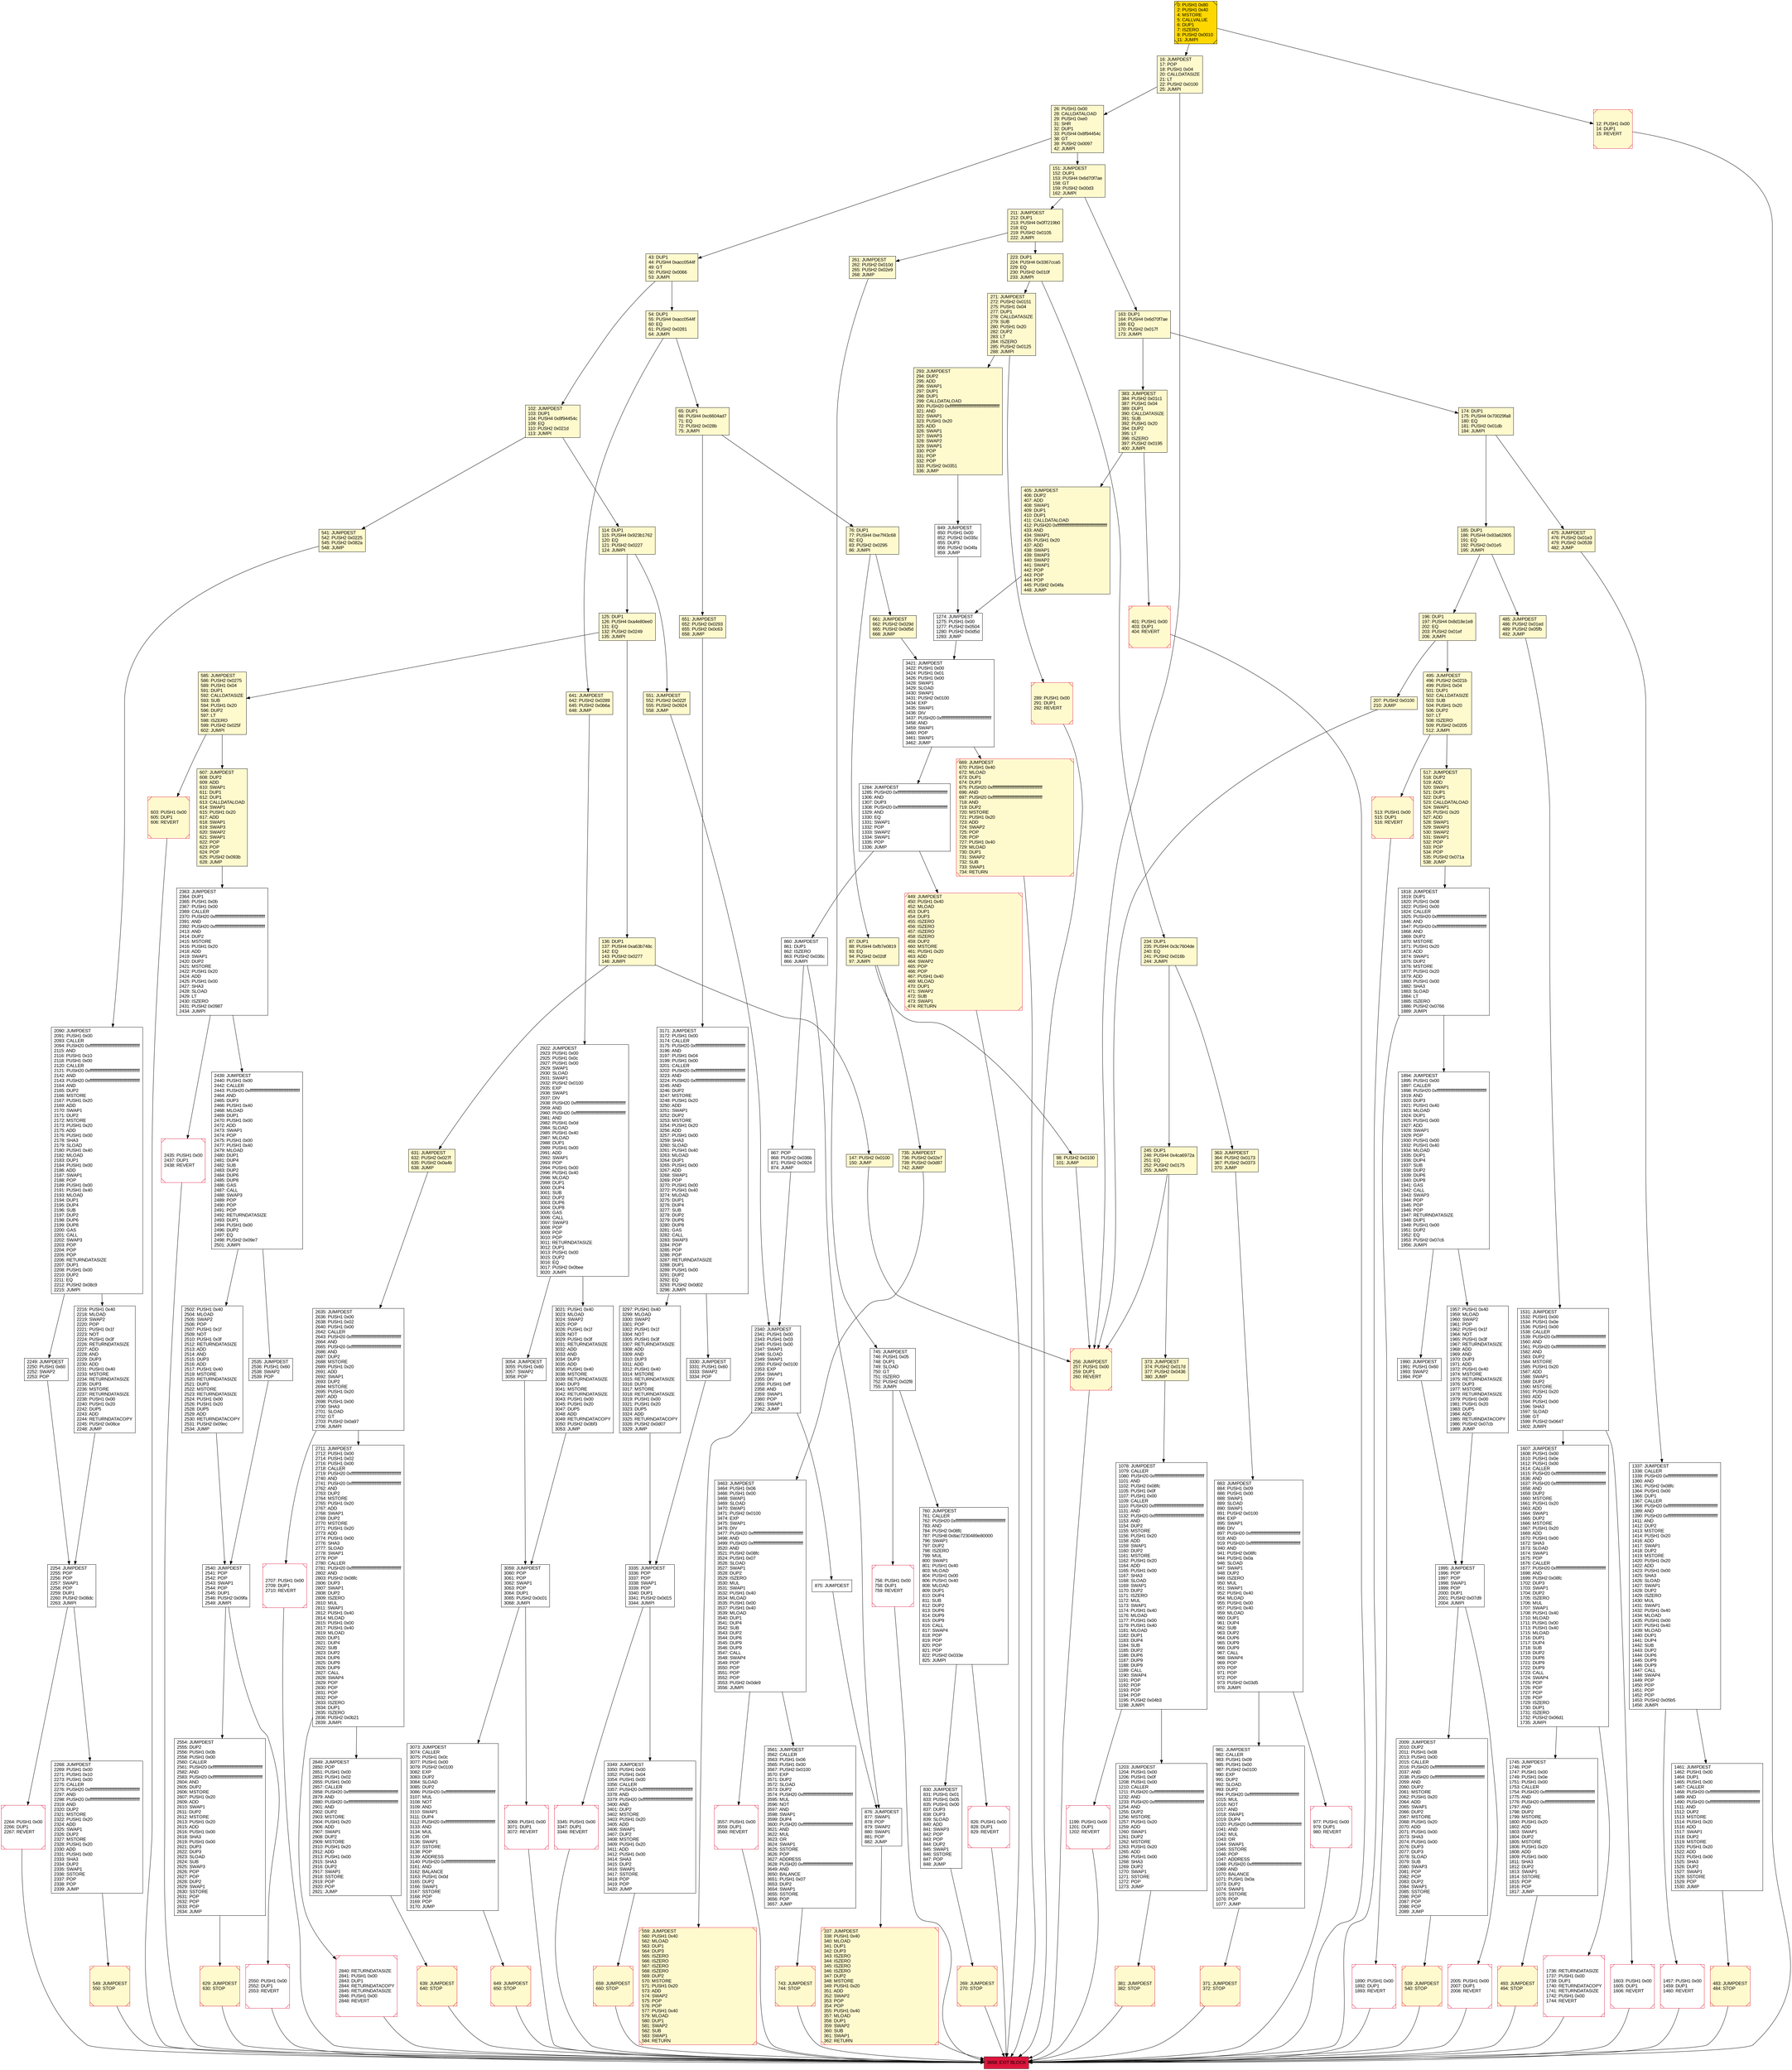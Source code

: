 digraph G {
bgcolor=transparent rankdir=UD;
node [shape=box style=filled color=black fillcolor=white fontname=arial fontcolor=black];
2840 [label="2840: RETURNDATASIZE\l2841: PUSH1 0x00\l2843: DUP1\l2844: RETURNDATACOPY\l2845: RETURNDATASIZE\l2846: PUSH1 0x00\l2848: REVERT\l" shape=Msquare color=crimson ];
256 [label="256: JUMPDEST\l257: PUSH1 0x00\l259: DUP1\l260: REVERT\l" fillcolor=lemonchiffon shape=Msquare color=crimson ];
1745 [label="1745: JUMPDEST\l1746: POP\l1747: PUSH1 0x00\l1749: PUSH1 0x0e\l1751: PUSH1 0x00\l1753: CALLER\l1754: PUSH20 0xffffffffffffffffffffffffffffffffffffffff\l1775: AND\l1776: PUSH20 0xffffffffffffffffffffffffffffffffffffffff\l1797: AND\l1798: DUP2\l1799: MSTORE\l1800: PUSH1 0x20\l1802: ADD\l1803: SWAP1\l1804: DUP2\l1805: MSTORE\l1806: PUSH1 0x20\l1808: ADD\l1809: PUSH1 0x00\l1811: SHA3\l1812: DUP2\l1813: SWAP1\l1814: SSTORE\l1815: POP\l1816: POP\l1817: JUMP\l" ];
659 [label="659: JUMPDEST\l660: STOP\l" fillcolor=lemonchiffon shape=Msquare color=crimson ];
76 [label="76: DUP1\l77: PUSH4 0xe7f43c68\l82: EQ\l83: PUSH2 0x0295\l86: JUMPI\l" fillcolor=lemonchiffon ];
234 [label="234: DUP1\l235: PUSH4 0x3c7604de\l240: EQ\l241: PUSH2 0x016b\l244: JUMPI\l" fillcolor=lemonchiffon ];
1199 [label="1199: PUSH1 0x00\l1201: DUP1\l1202: REVERT\l" shape=Msquare color=crimson ];
2540 [label="2540: JUMPDEST\l2541: POP\l2542: POP\l2543: SWAP1\l2544: POP\l2545: DUP1\l2546: PUSH2 0x09fa\l2549: JUMPI\l" ];
207 [label="207: PUSH2 0x0100\l210: JUMP\l" fillcolor=lemonchiffon ];
405 [label="405: JUMPDEST\l406: DUP2\l407: ADD\l408: SWAP1\l409: DUP1\l410: DUP1\l411: CALLDATALOAD\l412: PUSH20 0xffffffffffffffffffffffffffffffffffffffff\l433: AND\l434: SWAP1\l435: PUSH1 0x20\l437: ADD\l438: SWAP1\l439: SWAP3\l440: SWAP2\l441: SWAP1\l442: POP\l443: POP\l444: POP\l445: PUSH2 0x04fa\l448: JUMP\l" fillcolor=lemonchiffon ];
1457 [label="1457: PUSH1 0x00\l1459: DUP1\l1460: REVERT\l" shape=Msquare color=crimson ];
2090 [label="2090: JUMPDEST\l2091: PUSH1 0x00\l2093: CALLER\l2094: PUSH20 0xffffffffffffffffffffffffffffffffffffffff\l2115: AND\l2116: PUSH1 0x10\l2118: PUSH1 0x00\l2120: CALLER\l2121: PUSH20 0xffffffffffffffffffffffffffffffffffffffff\l2142: AND\l2143: PUSH20 0xffffffffffffffffffffffffffffffffffffffff\l2164: AND\l2165: DUP2\l2166: MSTORE\l2167: PUSH1 0x20\l2169: ADD\l2170: SWAP1\l2171: DUP2\l2172: MSTORE\l2173: PUSH1 0x20\l2175: ADD\l2176: PUSH1 0x00\l2178: SHA3\l2179: SLOAD\l2180: PUSH1 0x40\l2182: MLOAD\l2183: DUP1\l2184: PUSH1 0x00\l2186: ADD\l2187: SWAP1\l2188: POP\l2189: PUSH1 0x00\l2191: PUSH1 0x40\l2193: MLOAD\l2194: DUP1\l2195: DUP4\l2196: SUB\l2197: DUP2\l2198: DUP6\l2199: DUP8\l2200: GAS\l2201: CALL\l2202: SWAP3\l2203: POP\l2204: POP\l2205: POP\l2206: RETURNDATASIZE\l2207: DUP1\l2208: PUSH1 0x00\l2210: DUP2\l2211: EQ\l2212: PUSH2 0x08c9\l2215: JUMPI\l" ];
559 [label="559: JUMPDEST\l560: PUSH1 0x40\l562: MLOAD\l563: DUP1\l564: DUP3\l565: ISZERO\l566: ISZERO\l567: ISZERO\l568: ISZERO\l569: DUP2\l570: MSTORE\l571: PUSH1 0x20\l573: ADD\l574: SWAP2\l575: POP\l576: POP\l577: PUSH1 0x40\l579: MLOAD\l580: DUP1\l581: SWAP2\l582: SUB\l583: SWAP1\l584: RETURN\l" fillcolor=lemonchiffon shape=Msquare color=crimson ];
0 [label="0: PUSH1 0x80\l2: PUSH1 0x40\l4: MSTORE\l5: CALLVALUE\l6: DUP1\l7: ISZERO\l8: PUSH2 0x0010\l11: JUMPI\l" fillcolor=lemonchiffon shape=Msquare fillcolor=gold ];
1818 [label="1818: JUMPDEST\l1819: DUP1\l1820: PUSH1 0x08\l1822: PUSH1 0x00\l1824: CALLER\l1825: PUSH20 0xffffffffffffffffffffffffffffffffffffffff\l1846: AND\l1847: PUSH20 0xffffffffffffffffffffffffffffffffffffffff\l1868: AND\l1869: DUP2\l1870: MSTORE\l1871: PUSH1 0x20\l1873: ADD\l1874: SWAP1\l1875: DUP2\l1876: MSTORE\l1877: PUSH1 0x20\l1879: ADD\l1880: PUSH1 0x00\l1882: SHA3\l1883: SLOAD\l1884: LT\l1885: ISZERO\l1886: PUSH2 0x0766\l1889: JUMPI\l" ];
211 [label="211: JUMPDEST\l212: DUP1\l213: PUSH4 0x0f7219b0\l218: EQ\l219: PUSH2 0x0105\l222: JUMPI\l" fillcolor=lemonchiffon ];
185 [label="185: DUP1\l186: PUSH4 0x83a62805\l191: EQ\l192: PUSH2 0x01e5\l195: JUMPI\l" fillcolor=lemonchiffon ];
649 [label="649: JUMPDEST\l650: STOP\l" fillcolor=lemonchiffon shape=Msquare color=crimson ];
2711 [label="2711: JUMPDEST\l2712: PUSH1 0x00\l2714: PUSH1 0x02\l2716: PUSH1 0x00\l2718: CALLER\l2719: PUSH20 0xffffffffffffffffffffffffffffffffffffffff\l2740: AND\l2741: PUSH20 0xffffffffffffffffffffffffffffffffffffffff\l2762: AND\l2763: DUP2\l2764: MSTORE\l2765: PUSH1 0x20\l2767: ADD\l2768: SWAP1\l2769: DUP2\l2770: MSTORE\l2771: PUSH1 0x20\l2773: ADD\l2774: PUSH1 0x00\l2776: SHA3\l2777: SLOAD\l2778: SWAP1\l2779: POP\l2780: CALLER\l2781: PUSH20 0xffffffffffffffffffffffffffffffffffffffff\l2802: AND\l2803: PUSH2 0x08fc\l2806: DUP3\l2807: SWAP1\l2808: DUP2\l2809: ISZERO\l2810: MUL\l2811: SWAP1\l2812: PUSH1 0x40\l2814: MLOAD\l2815: PUSH1 0x00\l2817: PUSH1 0x40\l2819: MLOAD\l2820: DUP1\l2821: DUP4\l2822: SUB\l2823: DUP2\l2824: DUP6\l2825: DUP9\l2826: DUP9\l2827: CALL\l2828: SWAP4\l2829: POP\l2830: POP\l2831: POP\l2832: POP\l2833: ISZERO\l2834: DUP1\l2835: ISZERO\l2836: PUSH2 0x0b21\l2839: JUMPI\l" ];
475 [label="475: JUMPDEST\l476: PUSH2 0x01e3\l479: PUSH2 0x0539\l482: JUMP\l" fillcolor=lemonchiffon ];
125 [label="125: DUP1\l126: PUSH4 0xa4e80ee0\l131: EQ\l132: PUSH2 0x0249\l135: JUMPI\l" fillcolor=lemonchiffon ];
1995 [label="1995: JUMPDEST\l1996: POP\l1997: POP\l1998: SWAP1\l1999: POP\l2000: DUP1\l2001: PUSH2 0x07d9\l2004: JUMPI\l" ];
2435 [label="2435: PUSH1 0x00\l2437: DUP1\l2438: REVERT\l" shape=Msquare color=crimson ];
2340 [label="2340: JUMPDEST\l2341: PUSH1 0x00\l2343: PUSH1 0x03\l2345: PUSH1 0x00\l2347: SWAP1\l2348: SLOAD\l2349: SWAP1\l2350: PUSH2 0x0100\l2353: EXP\l2354: SWAP1\l2355: DIV\l2356: PUSH1 0xff\l2358: AND\l2359: SWAP1\l2360: POP\l2361: SWAP1\l2362: JUMP\l" ];
2849 [label="2849: JUMPDEST\l2850: POP\l2851: PUSH1 0x00\l2853: PUSH1 0x02\l2855: PUSH1 0x00\l2857: CALLER\l2858: PUSH20 0xffffffffffffffffffffffffffffffffffffffff\l2879: AND\l2880: PUSH20 0xffffffffffffffffffffffffffffffffffffffff\l2901: AND\l2902: DUP2\l2903: MSTORE\l2904: PUSH1 0x20\l2906: ADD\l2907: SWAP1\l2908: DUP2\l2909: MSTORE\l2910: PUSH1 0x20\l2912: ADD\l2913: PUSH1 0x00\l2915: SHA3\l2916: DUP2\l2917: SWAP1\l2918: SSTORE\l2919: POP\l2920: POP\l2921: JUMP\l" ];
745 [label="745: JUMPDEST\l746: PUSH1 0x05\l748: DUP1\l749: SLOAD\l750: GT\l751: ISZERO\l752: PUSH2 0x02f8\l755: JUMPI\l" ];
3073 [label="3073: JUMPDEST\l3074: CALLER\l3075: PUSH1 0x0c\l3077: PUSH1 0x00\l3079: PUSH2 0x0100\l3082: EXP\l3083: DUP2\l3084: SLOAD\l3085: DUP2\l3086: PUSH20 0xffffffffffffffffffffffffffffffffffffffff\l3107: MUL\l3108: NOT\l3109: AND\l3110: SWAP1\l3111: DUP4\l3112: PUSH20 0xffffffffffffffffffffffffffffffffffffffff\l3133: AND\l3134: MUL\l3135: OR\l3136: SWAP1\l3137: SSTORE\l3138: POP\l3139: ADDRESS\l3140: PUSH20 0xffffffffffffffffffffffffffffffffffffffff\l3161: AND\l3162: BALANCE\l3163: PUSH1 0x0d\l3165: DUP2\l3166: SWAP1\l3167: SSTORE\l3168: POP\l3169: POP\l3170: JUMP\l" ];
136 [label="136: DUP1\l137: PUSH4 0xa63b748c\l142: EQ\l143: PUSH2 0x0277\l146: JUMPI\l" fillcolor=lemonchiffon ];
517 [label="517: JUMPDEST\l518: DUP2\l519: ADD\l520: SWAP1\l521: DUP1\l522: DUP1\l523: CALLDATALOAD\l524: SWAP1\l525: PUSH1 0x20\l527: ADD\l528: SWAP1\l529: SWAP3\l530: SWAP2\l531: SWAP1\l532: POP\l533: POP\l534: POP\l535: PUSH2 0x071a\l538: JUMP\l" fillcolor=lemonchiffon ];
3059 [label="3059: JUMPDEST\l3060: POP\l3061: POP\l3062: SWAP1\l3063: POP\l3064: DUP1\l3065: PUSH2 0x0c01\l3068: JUMPI\l" ];
401 [label="401: PUSH1 0x00\l403: DUP1\l404: REVERT\l" fillcolor=lemonchiffon shape=Msquare color=crimson ];
2707 [label="2707: PUSH1 0x00\l2709: DUP1\l2710: REVERT\l" shape=Msquare color=crimson ];
196 [label="196: DUP1\l197: PUSH4 0x8d18e1e8\l202: EQ\l203: PUSH2 0x01ef\l206: JUMPI\l" fillcolor=lemonchiffon ];
867 [label="867: POP\l868: PUSH2 0x036b\l871: PUSH2 0x0924\l874: JUMP\l" ];
2009 [label="2009: JUMPDEST\l2010: DUP2\l2011: PUSH1 0x08\l2013: PUSH1 0x00\l2015: CALLER\l2016: PUSH20 0xffffffffffffffffffffffffffffffffffffffff\l2037: AND\l2038: PUSH20 0xffffffffffffffffffffffffffffffffffffffff\l2059: AND\l2060: DUP2\l2061: MSTORE\l2062: PUSH1 0x20\l2064: ADD\l2065: SWAP1\l2066: DUP2\l2067: MSTORE\l2068: PUSH1 0x20\l2070: ADD\l2071: PUSH1 0x00\l2073: SHA3\l2074: PUSH1 0x00\l2076: DUP3\l2077: DUP3\l2078: SLOAD\l2079: SUB\l2080: SWAP3\l2081: POP\l2082: POP\l2083: DUP2\l2084: SWAP1\l2085: SSTORE\l2086: POP\l2087: POP\l2088: POP\l2089: JUMP\l" ];
2254 [label="2254: JUMPDEST\l2255: POP\l2256: POP\l2257: SWAP1\l2258: POP\l2259: DUP1\l2260: PUSH2 0x08dc\l2263: JUMPI\l" ];
1990 [label="1990: JUMPDEST\l1991: PUSH1 0x60\l1993: SWAP2\l1994: POP\l" ];
3557 [label="3557: PUSH1 0x00\l3559: DUP1\l3560: REVERT\l" shape=Msquare color=crimson ];
1531 [label="1531: JUMPDEST\l1532: PUSH1 0x00\l1534: PUSH1 0x0e\l1536: PUSH1 0x00\l1538: CALLER\l1539: PUSH20 0xffffffffffffffffffffffffffffffffffffffff\l1560: AND\l1561: PUSH20 0xffffffffffffffffffffffffffffffffffffffff\l1582: AND\l1583: DUP2\l1584: MSTORE\l1585: PUSH1 0x20\l1587: ADD\l1588: SWAP1\l1589: DUP2\l1590: MSTORE\l1591: PUSH1 0x20\l1593: ADD\l1594: PUSH1 0x00\l1596: SHA3\l1597: SLOAD\l1598: GT\l1599: PUSH2 0x0647\l1602: JUMPI\l" ];
3658 [label="3658: EXIT BLOCK\l" fillcolor=crimson ];
2249 [label="2249: JUMPDEST\l2250: PUSH1 0x60\l2252: SWAP2\l2253: POP\l" ];
147 [label="147: PUSH2 0x0100\l150: JUMP\l" fillcolor=lemonchiffon ];
1274 [label="1274: JUMPDEST\l1275: PUSH1 0x00\l1277: PUSH2 0x0504\l1280: PUSH2 0x0d5d\l1283: JUMP\l" ];
585 [label="585: JUMPDEST\l586: PUSH2 0x0275\l589: PUSH1 0x04\l591: DUP1\l592: CALLDATASIZE\l593: SUB\l594: PUSH1 0x20\l596: DUP2\l597: LT\l598: ISZERO\l599: PUSH2 0x025f\l602: JUMPI\l" fillcolor=lemonchiffon ];
2635 [label="2635: JUMPDEST\l2636: PUSH1 0x00\l2638: PUSH1 0x02\l2640: PUSH1 0x00\l2642: CALLER\l2643: PUSH20 0xffffffffffffffffffffffffffffffffffffffff\l2664: AND\l2665: PUSH20 0xffffffffffffffffffffffffffffffffffffffff\l2686: AND\l2687: DUP2\l2688: MSTORE\l2689: PUSH1 0x20\l2691: ADD\l2692: SWAP1\l2693: DUP2\l2694: MSTORE\l2695: PUSH1 0x20\l2697: ADD\l2698: PUSH1 0x00\l2700: SHA3\l2701: SLOAD\l2702: GT\l2703: PUSH2 0x0a97\l2706: JUMPI\l" ];
1957 [label="1957: PUSH1 0x40\l1959: MLOAD\l1960: SWAP2\l1961: POP\l1962: PUSH1 0x1f\l1964: NOT\l1965: PUSH1 0x3f\l1967: RETURNDATASIZE\l1968: ADD\l1969: AND\l1970: DUP3\l1971: ADD\l1972: PUSH1 0x40\l1974: MSTORE\l1975: RETURNDATASIZE\l1976: DUP3\l1977: MSTORE\l1978: RETURNDATASIZE\l1979: PUSH1 0x00\l1981: PUSH1 0x20\l1983: DUP5\l1984: ADD\l1985: RETURNDATACOPY\l1986: PUSH2 0x07cb\l1989: JUMP\l" ];
2502 [label="2502: PUSH1 0x40\l2504: MLOAD\l2505: SWAP2\l2506: POP\l2507: PUSH1 0x1f\l2509: NOT\l2510: PUSH1 0x3f\l2512: RETURNDATASIZE\l2513: ADD\l2514: AND\l2515: DUP3\l2516: ADD\l2517: PUSH1 0x40\l2519: MSTORE\l2520: RETURNDATASIZE\l2521: DUP3\l2522: MSTORE\l2523: RETURNDATASIZE\l2524: PUSH1 0x00\l2526: PUSH1 0x20\l2528: DUP5\l2529: ADD\l2530: RETURNDATACOPY\l2531: PUSH2 0x09ec\l2534: JUMP\l" ];
756 [label="756: PUSH1 0x00\l758: DUP1\l759: REVERT\l" shape=Msquare color=crimson ];
2550 [label="2550: PUSH1 0x00\l2552: DUP1\l2553: REVERT\l" shape=Msquare color=crimson ];
223 [label="223: DUP1\l224: PUSH4 0x3367cca5\l229: EQ\l230: PUSH2 0x010f\l233: JUMPI\l" fillcolor=lemonchiffon ];
3069 [label="3069: PUSH1 0x00\l3071: DUP1\l3072: REVERT\l" shape=Msquare color=crimson ];
631 [label="631: JUMPDEST\l632: PUSH2 0x027f\l635: PUSH2 0x0a4b\l638: JUMP\l" fillcolor=lemonchiffon ];
65 [label="65: DUP1\l66: PUSH4 0xc6604ad7\l71: EQ\l72: PUSH2 0x028b\l75: JUMPI\l" fillcolor=lemonchiffon ];
3171 [label="3171: JUMPDEST\l3172: PUSH1 0x00\l3174: CALLER\l3175: PUSH20 0xffffffffffffffffffffffffffffffffffffffff\l3196: AND\l3197: PUSH1 0x04\l3199: PUSH1 0x00\l3201: CALLER\l3202: PUSH20 0xffffffffffffffffffffffffffffffffffffffff\l3223: AND\l3224: PUSH20 0xffffffffffffffffffffffffffffffffffffffff\l3245: AND\l3246: DUP2\l3247: MSTORE\l3248: PUSH1 0x20\l3250: ADD\l3251: SWAP1\l3252: DUP2\l3253: MSTORE\l3254: PUSH1 0x20\l3256: ADD\l3257: PUSH1 0x00\l3259: SHA3\l3260: SLOAD\l3261: PUSH1 0x40\l3263: MLOAD\l3264: DUP1\l3265: PUSH1 0x00\l3267: ADD\l3268: SWAP1\l3269: POP\l3270: PUSH1 0x00\l3272: PUSH1 0x40\l3274: MLOAD\l3275: DUP1\l3276: DUP4\l3277: SUB\l3278: DUP2\l3279: DUP6\l3280: DUP8\l3281: GAS\l3282: CALL\l3283: SWAP3\l3284: POP\l3285: POP\l3286: POP\l3287: RETURNDATASIZE\l3288: DUP1\l3289: PUSH1 0x00\l3291: DUP2\l3292: EQ\l3293: PUSH2 0x0d02\l3296: JUMPI\l" ];
2535 [label="2535: JUMPDEST\l2536: PUSH1 0x60\l2538: SWAP2\l2539: POP\l" ];
2216 [label="2216: PUSH1 0x40\l2218: MLOAD\l2219: SWAP2\l2220: POP\l2221: PUSH1 0x1f\l2223: NOT\l2224: PUSH1 0x3f\l2226: RETURNDATASIZE\l2227: ADD\l2228: AND\l2229: DUP3\l2230: ADD\l2231: PUSH1 0x40\l2233: MSTORE\l2234: RETURNDATASIZE\l2235: DUP3\l2236: MSTORE\l2237: RETURNDATASIZE\l2238: PUSH1 0x00\l2240: PUSH1 0x20\l2242: DUP5\l2243: ADD\l2244: RETURNDATACOPY\l2245: PUSH2 0x08ce\l2248: JUMP\l" ];
3054 [label="3054: JUMPDEST\l3055: PUSH1 0x60\l3057: SWAP2\l3058: POP\l" ];
151 [label="151: JUMPDEST\l152: DUP1\l153: PUSH4 0x6d70f7ae\l158: GT\l159: PUSH2 0x00d3\l162: JUMPI\l" fillcolor=lemonchiffon ];
337 [label="337: JUMPDEST\l338: PUSH1 0x40\l340: MLOAD\l341: DUP1\l342: DUP3\l343: ISZERO\l344: ISZERO\l345: ISZERO\l346: ISZERO\l347: DUP2\l348: MSTORE\l349: PUSH1 0x20\l351: ADD\l352: SWAP2\l353: POP\l354: POP\l355: PUSH1 0x40\l357: MLOAD\l358: DUP1\l359: SWAP2\l360: SUB\l361: SWAP1\l362: RETURN\l" fillcolor=lemonchiffon shape=Msquare color=crimson ];
977 [label="977: PUSH1 0x00\l979: DUP1\l980: REVERT\l" shape=Msquare color=crimson ];
1607 [label="1607: JUMPDEST\l1608: PUSH1 0x00\l1610: PUSH1 0x0e\l1612: PUSH1 0x00\l1614: CALLER\l1615: PUSH20 0xffffffffffffffffffffffffffffffffffffffff\l1636: AND\l1637: PUSH20 0xffffffffffffffffffffffffffffffffffffffff\l1658: AND\l1659: DUP2\l1660: MSTORE\l1661: PUSH1 0x20\l1663: ADD\l1664: SWAP1\l1665: DUP2\l1666: MSTORE\l1667: PUSH1 0x20\l1669: ADD\l1670: PUSH1 0x00\l1672: SHA3\l1673: SLOAD\l1674: SWAP1\l1675: POP\l1676: CALLER\l1677: PUSH20 0xffffffffffffffffffffffffffffffffffffffff\l1698: AND\l1699: PUSH2 0x08fc\l1702: DUP3\l1703: SWAP1\l1704: DUP2\l1705: ISZERO\l1706: MUL\l1707: SWAP1\l1708: PUSH1 0x40\l1710: MLOAD\l1711: PUSH1 0x00\l1713: PUSH1 0x40\l1715: MLOAD\l1716: DUP1\l1717: DUP4\l1718: SUB\l1719: DUP2\l1720: DUP6\l1721: DUP9\l1722: DUP9\l1723: CALL\l1724: SWAP4\l1725: POP\l1726: POP\l1727: POP\l1728: POP\l1729: ISZERO\l1730: DUP1\l1731: ISZERO\l1732: PUSH2 0x06d1\l1735: JUMPI\l" ];
743 [label="743: JUMPDEST\l744: STOP\l" fillcolor=lemonchiffon shape=Msquare color=crimson ];
2005 [label="2005: PUSH1 0x00\l2007: DUP1\l2008: REVERT\l" shape=Msquare color=crimson ];
483 [label="483: JUMPDEST\l484: STOP\l" fillcolor=lemonchiffon shape=Msquare color=crimson ];
493 [label="493: JUMPDEST\l494: STOP\l" fillcolor=lemonchiffon shape=Msquare color=crimson ];
2264 [label="2264: PUSH1 0x00\l2266: DUP1\l2267: REVERT\l" shape=Msquare color=crimson ];
16 [label="16: JUMPDEST\l17: POP\l18: PUSH1 0x04\l20: CALLDATASIZE\l21: LT\l22: PUSH2 0x0100\l25: JUMPI\l" fillcolor=lemonchiffon ];
1337 [label="1337: JUMPDEST\l1338: CALLER\l1339: PUSH20 0xffffffffffffffffffffffffffffffffffffffff\l1360: AND\l1361: PUSH2 0x08fc\l1364: PUSH1 0x00\l1366: DUP1\l1367: CALLER\l1368: PUSH20 0xffffffffffffffffffffffffffffffffffffffff\l1389: AND\l1390: PUSH20 0xffffffffffffffffffffffffffffffffffffffff\l1411: AND\l1412: DUP2\l1413: MSTORE\l1414: PUSH1 0x20\l1416: ADD\l1417: SWAP1\l1418: DUP2\l1419: MSTORE\l1420: PUSH1 0x20\l1422: ADD\l1423: PUSH1 0x00\l1425: SHA3\l1426: SLOAD\l1427: SWAP1\l1428: DUP2\l1429: ISZERO\l1430: MUL\l1431: SWAP1\l1432: PUSH1 0x40\l1434: MLOAD\l1435: PUSH1 0x00\l1437: PUSH1 0x40\l1439: MLOAD\l1440: DUP1\l1441: DUP4\l1442: SUB\l1443: DUP2\l1444: DUP6\l1445: DUP9\l1446: DUP9\l1447: CALL\l1448: SWAP4\l1449: POP\l1450: POP\l1451: POP\l1452: POP\l1453: PUSH2 0x05b5\l1456: JUMPI\l" ];
289 [label="289: PUSH1 0x00\l291: DUP1\l292: REVERT\l" fillcolor=lemonchiffon shape=Msquare color=crimson ];
3330 [label="3330: JUMPDEST\l3331: PUSH1 0x60\l3333: SWAP2\l3334: POP\l" ];
271 [label="271: JUMPDEST\l272: PUSH2 0x0151\l275: PUSH1 0x04\l277: DUP1\l278: CALLDATASIZE\l279: SUB\l280: PUSH1 0x20\l282: DUP2\l283: LT\l284: ISZERO\l285: PUSH2 0x0125\l288: JUMPI\l" fillcolor=lemonchiffon ];
860 [label="860: JUMPDEST\l861: DUP1\l862: ISZERO\l863: PUSH2 0x036c\l866: JUMPI\l" ];
495 [label="495: JUMPDEST\l496: PUSH2 0x021b\l499: PUSH1 0x04\l501: DUP1\l502: CALLDATASIZE\l503: SUB\l504: PUSH1 0x20\l506: DUP2\l507: LT\l508: ISZERO\l509: PUSH2 0x0205\l512: JUMPI\l" fillcolor=lemonchiffon ];
641 [label="641: JUMPDEST\l642: PUSH2 0x0289\l645: PUSH2 0x0b6a\l648: JUMP\l" fillcolor=lemonchiffon ];
163 [label="163: DUP1\l164: PUSH4 0x6d70f7ae\l169: EQ\l170: PUSH2 0x017f\l173: JUMPI\l" fillcolor=lemonchiffon ];
485 [label="485: JUMPDEST\l486: PUSH2 0x01ed\l489: PUSH2 0x05fb\l492: JUMP\l" fillcolor=lemonchiffon ];
539 [label="539: JUMPDEST\l540: STOP\l" fillcolor=lemonchiffon shape=Msquare color=crimson ];
849 [label="849: JUMPDEST\l850: PUSH1 0x00\l852: PUSH2 0x035c\l855: DUP3\l856: PUSH2 0x04fa\l859: JUMP\l" ];
981 [label="981: JUMPDEST\l982: CALLER\l983: PUSH1 0x09\l985: PUSH1 0x00\l987: PUSH2 0x0100\l990: EXP\l991: DUP2\l992: SLOAD\l993: DUP2\l994: PUSH20 0xffffffffffffffffffffffffffffffffffffffff\l1015: MUL\l1016: NOT\l1017: AND\l1018: SWAP1\l1019: DUP4\l1020: PUSH20 0xffffffffffffffffffffffffffffffffffffffff\l1041: AND\l1042: MUL\l1043: OR\l1044: SWAP1\l1045: SSTORE\l1046: POP\l1047: ADDRESS\l1048: PUSH20 0xffffffffffffffffffffffffffffffffffffffff\l1069: AND\l1070: BALANCE\l1071: PUSH1 0x0a\l1073: DUP2\l1074: SWAP1\l1075: SSTORE\l1076: POP\l1077: JUMP\l" ];
269 [label="269: JUMPDEST\l270: STOP\l" fillcolor=lemonchiffon shape=Msquare color=crimson ];
3561 [label="3561: JUMPDEST\l3562: CALLER\l3563: PUSH1 0x06\l3565: PUSH1 0x00\l3567: PUSH2 0x0100\l3570: EXP\l3571: DUP2\l3572: SLOAD\l3573: DUP2\l3574: PUSH20 0xffffffffffffffffffffffffffffffffffffffff\l3595: MUL\l3596: NOT\l3597: AND\l3598: SWAP1\l3599: DUP4\l3600: PUSH20 0xffffffffffffffffffffffffffffffffffffffff\l3621: AND\l3622: MUL\l3623: OR\l3624: SWAP1\l3625: SSTORE\l3626: POP\l3627: ADDRESS\l3628: PUSH20 0xffffffffffffffffffffffffffffffffffffffff\l3649: AND\l3650: BALANCE\l3651: PUSH1 0x07\l3653: DUP2\l3654: SWAP1\l3655: SSTORE\l3656: POP\l3657: JUMP\l" ];
383 [label="383: JUMPDEST\l384: PUSH2 0x01c1\l387: PUSH1 0x04\l389: DUP1\l390: CALLDATASIZE\l391: SUB\l392: PUSH1 0x20\l394: DUP2\l395: LT\l396: ISZERO\l397: PUSH2 0x0195\l400: JUMPI\l" fillcolor=lemonchiffon ];
2363 [label="2363: JUMPDEST\l2364: DUP1\l2365: PUSH1 0x0b\l2367: PUSH1 0x00\l2369: CALLER\l2370: PUSH20 0xffffffffffffffffffffffffffffffffffffffff\l2391: AND\l2392: PUSH20 0xffffffffffffffffffffffffffffffffffffffff\l2413: AND\l2414: DUP2\l2415: MSTORE\l2416: PUSH1 0x20\l2418: ADD\l2419: SWAP1\l2420: DUP2\l2421: MSTORE\l2422: PUSH1 0x20\l2424: ADD\l2425: PUSH1 0x00\l2427: SHA3\l2428: SLOAD\l2429: LT\l2430: ISZERO\l2431: PUSH2 0x0987\l2434: JUMPI\l" ];
174 [label="174: DUP1\l175: PUSH4 0x70029fa8\l180: EQ\l181: PUSH2 0x01db\l184: JUMPI\l" fillcolor=lemonchiffon ];
826 [label="826: PUSH1 0x00\l828: DUP1\l829: REVERT\l" shape=Msquare color=crimson ];
3421 [label="3421: JUMPDEST\l3422: PUSH1 0x00\l3424: PUSH1 0x01\l3426: PUSH1 0x00\l3428: SWAP1\l3429: SLOAD\l3430: SWAP1\l3431: PUSH2 0x0100\l3434: EXP\l3435: SWAP1\l3436: DIV\l3437: PUSH20 0xffffffffffffffffffffffffffffffffffffffff\l3458: AND\l3459: SWAP1\l3460: POP\l3461: SWAP1\l3462: JUMP\l" ];
1203 [label="1203: JUMPDEST\l1204: PUSH1 0x00\l1206: PUSH1 0x0f\l1208: PUSH1 0x00\l1210: CALLER\l1211: PUSH20 0xffffffffffffffffffffffffffffffffffffffff\l1232: AND\l1233: PUSH20 0xffffffffffffffffffffffffffffffffffffffff\l1254: AND\l1255: DUP2\l1256: MSTORE\l1257: PUSH1 0x20\l1259: ADD\l1260: SWAP1\l1261: DUP2\l1262: MSTORE\l1263: PUSH1 0x20\l1265: ADD\l1266: PUSH1 0x00\l1268: SHA3\l1269: DUP2\l1270: SWAP1\l1271: SSTORE\l1272: POP\l1273: JUMP\l" ];
513 [label="513: PUSH1 0x00\l515: DUP1\l516: REVERT\l" fillcolor=lemonchiffon shape=Msquare color=crimson ];
875 [label="875: JUMPDEST\l" ];
760 [label="760: JUMPDEST\l761: CALLER\l762: PUSH20 0xffffffffffffffffffffffffffffffffffffffff\l783: AND\l784: PUSH2 0x08fc\l787: PUSH8 0x8ac7230489e80000\l796: SWAP1\l797: DUP2\l798: ISZERO\l799: MUL\l800: SWAP1\l801: PUSH1 0x40\l803: MLOAD\l804: PUSH1 0x00\l806: PUSH1 0x40\l808: MLOAD\l809: DUP1\l810: DUP4\l811: SUB\l812: DUP2\l813: DUP6\l814: DUP9\l815: DUP9\l816: CALL\l817: SWAP4\l818: POP\l819: POP\l820: POP\l821: POP\l822: PUSH2 0x033e\l825: JUMPI\l" ];
1894 [label="1894: JUMPDEST\l1895: PUSH1 0x00\l1897: CALLER\l1898: PUSH20 0xffffffffffffffffffffffffffffffffffffffff\l1919: AND\l1920: DUP3\l1921: PUSH1 0x40\l1923: MLOAD\l1924: DUP1\l1925: PUSH1 0x00\l1927: ADD\l1928: SWAP1\l1929: POP\l1930: PUSH1 0x00\l1932: PUSH1 0x40\l1934: MLOAD\l1935: DUP1\l1936: DUP4\l1937: SUB\l1938: DUP2\l1939: DUP6\l1940: DUP8\l1941: GAS\l1942: CALL\l1943: SWAP3\l1944: POP\l1945: POP\l1946: POP\l1947: RETURNDATASIZE\l1948: DUP1\l1949: PUSH1 0x00\l1951: DUP2\l1952: EQ\l1953: PUSH2 0x07c6\l1956: JUMPI\l" ];
12 [label="12: PUSH1 0x00\l14: DUP1\l15: REVERT\l" fillcolor=lemonchiffon shape=Msquare color=crimson ];
3345 [label="3345: PUSH1 0x00\l3347: DUP1\l3348: REVERT\l" shape=Msquare color=crimson ];
651 [label="651: JUMPDEST\l652: PUSH2 0x0293\l655: PUSH2 0x0c63\l658: JUMP\l" fillcolor=lemonchiffon ];
245 [label="245: DUP1\l246: PUSH4 0x4ca6972a\l251: EQ\l252: PUSH2 0x0175\l255: JUMPI\l" fillcolor=lemonchiffon ];
549 [label="549: JUMPDEST\l550: STOP\l" fillcolor=lemonchiffon shape=Msquare color=crimson ];
373 [label="373: JUMPDEST\l374: PUSH2 0x017d\l377: PUSH2 0x0436\l380: JUMP\l" fillcolor=lemonchiffon ];
98 [label="98: PUSH2 0x0100\l101: JUMP\l" fillcolor=lemonchiffon ];
1890 [label="1890: PUSH1 0x00\l1892: DUP1\l1893: REVERT\l" shape=Msquare color=crimson ];
261 [label="261: JUMPDEST\l262: PUSH2 0x010d\l265: PUSH2 0x02e9\l268: JUMP\l" fillcolor=lemonchiffon ];
102 [label="102: JUMPDEST\l103: DUP1\l104: PUSH4 0x8f94454c\l109: EQ\l110: PUSH2 0x021d\l113: JUMPI\l" fillcolor=lemonchiffon ];
876 [label="876: JUMPDEST\l877: SWAP1\l878: POP\l879: SWAP2\l880: SWAP1\l881: POP\l882: JUMP\l" ];
3349 [label="3349: JUMPDEST\l3350: PUSH1 0x00\l3352: PUSH1 0x04\l3354: PUSH1 0x00\l3356: CALLER\l3357: PUSH20 0xffffffffffffffffffffffffffffffffffffffff\l3378: AND\l3379: PUSH20 0xffffffffffffffffffffffffffffffffffffffff\l3400: AND\l3401: DUP2\l3402: MSTORE\l3403: PUSH1 0x20\l3405: ADD\l3406: SWAP1\l3407: DUP2\l3408: MSTORE\l3409: PUSH1 0x20\l3411: ADD\l3412: PUSH1 0x00\l3414: SHA3\l3415: DUP2\l3416: SWAP1\l3417: SSTORE\l3418: POP\l3419: POP\l3420: JUMP\l" ];
114 [label="114: DUP1\l115: PUSH4 0x923b1762\l120: EQ\l121: PUSH2 0x0227\l124: JUMPI\l" fillcolor=lemonchiffon ];
669 [label="669: JUMPDEST\l670: PUSH1 0x40\l672: MLOAD\l673: DUP1\l674: DUP3\l675: PUSH20 0xffffffffffffffffffffffffffffffffffffffff\l696: AND\l697: PUSH20 0xffffffffffffffffffffffffffffffffffffffff\l718: AND\l719: DUP2\l720: MSTORE\l721: PUSH1 0x20\l723: ADD\l724: SWAP2\l725: POP\l726: POP\l727: PUSH1 0x40\l729: MLOAD\l730: DUP1\l731: SWAP2\l732: SUB\l733: SWAP1\l734: RETURN\l" fillcolor=lemonchiffon shape=Msquare color=crimson ];
541 [label="541: JUMPDEST\l542: PUSH2 0x0225\l545: PUSH2 0x082a\l548: JUMP\l" fillcolor=lemonchiffon ];
26 [label="26: PUSH1 0x00\l28: CALLDATALOAD\l29: PUSH1 0xe0\l31: SHR\l32: DUP1\l33: PUSH4 0x8f94454c\l38: GT\l39: PUSH2 0x0097\l42: JUMPI\l" fillcolor=lemonchiffon ];
1284 [label="1284: JUMPDEST\l1285: PUSH20 0xffffffffffffffffffffffffffffffffffffffff\l1306: AND\l1307: DUP3\l1308: PUSH20 0xffffffffffffffffffffffffffffffffffffffff\l1329: AND\l1330: EQ\l1331: SWAP1\l1332: POP\l1333: SWAP2\l1334: SWAP1\l1335: POP\l1336: JUMP\l" ];
661 [label="661: JUMPDEST\l662: PUSH2 0x029d\l665: PUSH2 0x0d5d\l668: JUMP\l" fillcolor=lemonchiffon ];
1736 [label="1736: RETURNDATASIZE\l1737: PUSH1 0x00\l1739: DUP1\l1740: RETURNDATACOPY\l1741: RETURNDATASIZE\l1742: PUSH1 0x00\l1744: REVERT\l" shape=Msquare color=crimson ];
1078 [label="1078: JUMPDEST\l1079: CALLER\l1080: PUSH20 0xffffffffffffffffffffffffffffffffffffffff\l1101: AND\l1102: PUSH2 0x08fc\l1105: PUSH1 0x0f\l1107: PUSH1 0x00\l1109: CALLER\l1110: PUSH20 0xffffffffffffffffffffffffffffffffffffffff\l1131: AND\l1132: PUSH20 0xffffffffffffffffffffffffffffffffffffffff\l1153: AND\l1154: DUP2\l1155: MSTORE\l1156: PUSH1 0x20\l1158: ADD\l1159: SWAP1\l1160: DUP2\l1161: MSTORE\l1162: PUSH1 0x20\l1164: ADD\l1165: PUSH1 0x00\l1167: SHA3\l1168: SLOAD\l1169: SWAP1\l1170: DUP2\l1171: ISZERO\l1172: MUL\l1173: SWAP1\l1174: PUSH1 0x40\l1176: MLOAD\l1177: PUSH1 0x00\l1179: PUSH1 0x40\l1181: MLOAD\l1182: DUP1\l1183: DUP4\l1184: SUB\l1185: DUP2\l1186: DUP6\l1187: DUP9\l1188: DUP9\l1189: CALL\l1190: SWAP4\l1191: POP\l1192: POP\l1193: POP\l1194: POP\l1195: PUSH2 0x04b3\l1198: JUMPI\l" ];
2268 [label="2268: JUMPDEST\l2269: PUSH1 0x00\l2271: PUSH1 0x10\l2273: PUSH1 0x00\l2275: CALLER\l2276: PUSH20 0xffffffffffffffffffffffffffffffffffffffff\l2297: AND\l2298: PUSH20 0xffffffffffffffffffffffffffffffffffffffff\l2319: AND\l2320: DUP2\l2321: MSTORE\l2322: PUSH1 0x20\l2324: ADD\l2325: SWAP1\l2326: DUP2\l2327: MSTORE\l2328: PUSH1 0x20\l2330: ADD\l2331: PUSH1 0x00\l2333: SHA3\l2334: DUP2\l2335: SWAP1\l2336: SSTORE\l2337: POP\l2338: POP\l2339: JUMP\l" ];
3335 [label="3335: JUMPDEST\l3336: POP\l3337: POP\l3338: SWAP1\l3339: POP\l3340: DUP1\l3341: PUSH2 0x0d15\l3344: JUMPI\l" ];
1461 [label="1461: JUMPDEST\l1462: PUSH1 0x00\l1464: DUP1\l1465: PUSH1 0x00\l1467: CALLER\l1468: PUSH20 0xffffffffffffffffffffffffffffffffffffffff\l1489: AND\l1490: PUSH20 0xffffffffffffffffffffffffffffffffffffffff\l1511: AND\l1512: DUP2\l1513: MSTORE\l1514: PUSH1 0x20\l1516: ADD\l1517: SWAP1\l1518: DUP2\l1519: MSTORE\l1520: PUSH1 0x20\l1522: ADD\l1523: PUSH1 0x00\l1525: SHA3\l1526: DUP2\l1527: SWAP1\l1528: SSTORE\l1529: POP\l1530: JUMP\l" ];
2554 [label="2554: JUMPDEST\l2555: DUP2\l2556: PUSH1 0x0b\l2558: PUSH1 0x00\l2560: CALLER\l2561: PUSH20 0xffffffffffffffffffffffffffffffffffffffff\l2582: AND\l2583: PUSH20 0xffffffffffffffffffffffffffffffffffffffff\l2604: AND\l2605: DUP2\l2606: MSTORE\l2607: PUSH1 0x20\l2609: ADD\l2610: SWAP1\l2611: DUP2\l2612: MSTORE\l2613: PUSH1 0x20\l2615: ADD\l2616: PUSH1 0x00\l2618: SHA3\l2619: PUSH1 0x00\l2621: DUP3\l2622: DUP3\l2623: SLOAD\l2624: SUB\l2625: SWAP3\l2626: POP\l2627: POP\l2628: DUP2\l2629: SWAP1\l2630: SSTORE\l2631: POP\l2632: POP\l2633: POP\l2634: JUMP\l" ];
43 [label="43: DUP1\l44: PUSH4 0xacc0544f\l49: GT\l50: PUSH2 0x0066\l53: JUMPI\l" fillcolor=lemonchiffon ];
551 [label="551: JUMPDEST\l552: PUSH2 0x022f\l555: PUSH2 0x0924\l558: JUMP\l" fillcolor=lemonchiffon ];
830 [label="830: JUMPDEST\l831: PUSH1 0x01\l833: PUSH1 0x05\l835: PUSH1 0x00\l837: DUP3\l838: DUP3\l839: SLOAD\l840: ADD\l841: SWAP3\l842: POP\l843: POP\l844: DUP2\l845: SWAP1\l846: SSTORE\l847: POP\l848: JUMP\l" ];
607 [label="607: JUMPDEST\l608: DUP2\l609: ADD\l610: SWAP1\l611: DUP1\l612: DUP1\l613: CALLDATALOAD\l614: SWAP1\l615: PUSH1 0x20\l617: ADD\l618: SWAP1\l619: SWAP3\l620: SWAP2\l621: SWAP1\l622: POP\l623: POP\l624: POP\l625: PUSH2 0x093b\l628: JUMP\l" fillcolor=lemonchiffon ];
735 [label="735: JUMPDEST\l736: PUSH2 0x02e7\l739: PUSH2 0x0d87\l742: JUMP\l" fillcolor=lemonchiffon ];
883 [label="883: JUMPDEST\l884: PUSH1 0x09\l886: PUSH1 0x00\l888: SWAP1\l889: SLOAD\l890: SWAP1\l891: PUSH2 0x0100\l894: EXP\l895: SWAP1\l896: DIV\l897: PUSH20 0xffffffffffffffffffffffffffffffffffffffff\l918: AND\l919: PUSH20 0xffffffffffffffffffffffffffffffffffffffff\l940: AND\l941: PUSH2 0x08fc\l944: PUSH1 0x0a\l946: SLOAD\l947: SWAP1\l948: DUP2\l949: ISZERO\l950: MUL\l951: SWAP1\l952: PUSH1 0x40\l954: MLOAD\l955: PUSH1 0x00\l957: PUSH1 0x40\l959: MLOAD\l960: DUP1\l961: DUP4\l962: SUB\l963: DUP2\l964: DUP6\l965: DUP9\l966: DUP9\l967: CALL\l968: SWAP4\l969: POP\l970: POP\l971: POP\l972: POP\l973: PUSH2 0x03d5\l976: JUMPI\l" ];
3297 [label="3297: PUSH1 0x40\l3299: MLOAD\l3300: SWAP2\l3301: POP\l3302: PUSH1 0x1f\l3304: NOT\l3305: PUSH1 0x3f\l3307: RETURNDATASIZE\l3308: ADD\l3309: AND\l3310: DUP3\l3311: ADD\l3312: PUSH1 0x40\l3314: MSTORE\l3315: RETURNDATASIZE\l3316: DUP3\l3317: MSTORE\l3318: RETURNDATASIZE\l3319: PUSH1 0x00\l3321: PUSH1 0x20\l3323: DUP5\l3324: ADD\l3325: RETURNDATACOPY\l3326: PUSH2 0x0d07\l3329: JUMP\l" ];
629 [label="629: JUMPDEST\l630: STOP\l" fillcolor=lemonchiffon shape=Msquare color=crimson ];
1603 [label="1603: PUSH1 0x00\l1605: DUP1\l1606: REVERT\l" shape=Msquare color=crimson ];
363 [label="363: JUMPDEST\l364: PUSH2 0x0173\l367: PUSH2 0x0373\l370: JUMP\l" fillcolor=lemonchiffon ];
371 [label="371: JUMPDEST\l372: STOP\l" fillcolor=lemonchiffon shape=Msquare color=crimson ];
2439 [label="2439: JUMPDEST\l2440: PUSH1 0x00\l2442: CALLER\l2443: PUSH20 0xffffffffffffffffffffffffffffffffffffffff\l2464: AND\l2465: DUP3\l2466: PUSH1 0x40\l2468: MLOAD\l2469: DUP1\l2470: PUSH1 0x00\l2472: ADD\l2473: SWAP1\l2474: POP\l2475: PUSH1 0x00\l2477: PUSH1 0x40\l2479: MLOAD\l2480: DUP1\l2481: DUP4\l2482: SUB\l2483: DUP2\l2484: DUP6\l2485: DUP8\l2486: GAS\l2487: CALL\l2488: SWAP3\l2489: POP\l2490: POP\l2491: POP\l2492: RETURNDATASIZE\l2493: DUP1\l2494: PUSH1 0x00\l2496: DUP2\l2497: EQ\l2498: PUSH2 0x09e7\l2501: JUMPI\l" ];
54 [label="54: DUP1\l55: PUSH4 0xacc0544f\l60: EQ\l61: PUSH2 0x0281\l64: JUMPI\l" fillcolor=lemonchiffon ];
381 [label="381: JUMPDEST\l382: STOP\l" fillcolor=lemonchiffon shape=Msquare color=crimson ];
639 [label="639: JUMPDEST\l640: STOP\l" fillcolor=lemonchiffon shape=Msquare color=crimson ];
2922 [label="2922: JUMPDEST\l2923: PUSH1 0x00\l2925: PUSH1 0x0c\l2927: PUSH1 0x00\l2929: SWAP1\l2930: SLOAD\l2931: SWAP1\l2932: PUSH2 0x0100\l2935: EXP\l2936: SWAP1\l2937: DIV\l2938: PUSH20 0xffffffffffffffffffffffffffffffffffffffff\l2959: AND\l2960: PUSH20 0xffffffffffffffffffffffffffffffffffffffff\l2981: AND\l2982: PUSH1 0x0d\l2984: SLOAD\l2985: PUSH1 0x40\l2987: MLOAD\l2988: DUP1\l2989: PUSH1 0x00\l2991: ADD\l2992: SWAP1\l2993: POP\l2994: PUSH1 0x00\l2996: PUSH1 0x40\l2998: MLOAD\l2999: DUP1\l3000: DUP4\l3001: SUB\l3002: DUP2\l3003: DUP6\l3004: DUP8\l3005: GAS\l3006: CALL\l3007: SWAP3\l3008: POP\l3009: POP\l3010: POP\l3011: RETURNDATASIZE\l3012: DUP1\l3013: PUSH1 0x00\l3015: DUP2\l3016: EQ\l3017: PUSH2 0x0bee\l3020: JUMPI\l" ];
293 [label="293: JUMPDEST\l294: DUP2\l295: ADD\l296: SWAP1\l297: DUP1\l298: DUP1\l299: CALLDATALOAD\l300: PUSH20 0xffffffffffffffffffffffffffffffffffffffff\l321: AND\l322: SWAP1\l323: PUSH1 0x20\l325: ADD\l326: SWAP1\l327: SWAP3\l328: SWAP2\l329: SWAP1\l330: POP\l331: POP\l332: POP\l333: PUSH2 0x0351\l336: JUMP\l" fillcolor=lemonchiffon ];
3021 [label="3021: PUSH1 0x40\l3023: MLOAD\l3024: SWAP2\l3025: POP\l3026: PUSH1 0x1f\l3028: NOT\l3029: PUSH1 0x3f\l3031: RETURNDATASIZE\l3032: ADD\l3033: AND\l3034: DUP3\l3035: ADD\l3036: PUSH1 0x40\l3038: MSTORE\l3039: RETURNDATASIZE\l3040: DUP3\l3041: MSTORE\l3042: RETURNDATASIZE\l3043: PUSH1 0x00\l3045: PUSH1 0x20\l3047: DUP5\l3048: ADD\l3049: RETURNDATACOPY\l3050: PUSH2 0x0bf3\l3053: JUMP\l" ];
87 [label="87: DUP1\l88: PUSH4 0xfb7e0819\l93: EQ\l94: PUSH2 0x02df\l97: JUMPI\l" fillcolor=lemonchiffon ];
603 [label="603: PUSH1 0x00\l605: DUP1\l606: REVERT\l" fillcolor=lemonchiffon shape=Msquare color=crimson ];
449 [label="449: JUMPDEST\l450: PUSH1 0x40\l452: MLOAD\l453: DUP1\l454: DUP3\l455: ISZERO\l456: ISZERO\l457: ISZERO\l458: ISZERO\l459: DUP2\l460: MSTORE\l461: PUSH1 0x20\l463: ADD\l464: SWAP2\l465: POP\l466: POP\l467: PUSH1 0x40\l469: MLOAD\l470: DUP1\l471: SWAP2\l472: SUB\l473: SWAP1\l474: RETURN\l" fillcolor=lemonchiffon shape=Msquare color=crimson ];
3463 [label="3463: JUMPDEST\l3464: PUSH1 0x06\l3466: PUSH1 0x00\l3468: SWAP1\l3469: SLOAD\l3470: SWAP1\l3471: PUSH2 0x0100\l3474: EXP\l3475: SWAP1\l3476: DIV\l3477: PUSH20 0xffffffffffffffffffffffffffffffffffffffff\l3498: AND\l3499: PUSH20 0xffffffffffffffffffffffffffffffffffffffff\l3520: AND\l3521: PUSH2 0x08fc\l3524: PUSH1 0x07\l3526: SLOAD\l3527: SWAP1\l3528: DUP2\l3529: ISZERO\l3530: MUL\l3531: SWAP1\l3532: PUSH1 0x40\l3534: MLOAD\l3535: PUSH1 0x00\l3537: PUSH1 0x40\l3539: MLOAD\l3540: DUP1\l3541: DUP4\l3542: SUB\l3543: DUP2\l3544: DUP6\l3545: DUP9\l3546: DUP9\l3547: CALL\l3548: SWAP4\l3549: POP\l3550: POP\l3551: POP\l3552: POP\l3553: PUSH2 0x0de9\l3556: JUMPI\l" ];
271 -> 289;
3059 -> 3073;
102 -> 541;
245 -> 373;
26 -> 43;
2249 -> 2254;
102 -> 114;
3557 -> 3658;
125 -> 136;
631 -> 2635;
114 -> 551;
163 -> 174;
163 -> 383;
207 -> 256;
3069 -> 3658;
2922 -> 3021;
867 -> 2340;
43 -> 102;
2550 -> 3658;
2711 -> 2840;
3335 -> 3349;
756 -> 3658;
1995 -> 2009;
735 -> 3463;
185 -> 196;
87 -> 735;
337 -> 3658;
196 -> 207;
495 -> 513;
1284 -> 449;
2216 -> 2254;
43 -> 54;
760 -> 826;
493 -> 3658;
2264 -> 3658;
3073 -> 649;
1531 -> 1607;
2340 -> 559;
517 -> 1818;
3297 -> 3335;
2254 -> 2264;
2711 -> 2849;
743 -> 3658;
2554 -> 629;
363 -> 883;
977 -> 3658;
483 -> 3658;
2005 -> 3658;
211 -> 223;
860 -> 876;
3054 -> 3059;
1199 -> 3658;
87 -> 98;
830 -> 269;
607 -> 2363;
147 -> 256;
2840 -> 3658;
1078 -> 1203;
883 -> 981;
2635 -> 2711;
659 -> 3658;
3421 -> 1284;
661 -> 3421;
256 -> 3658;
3421 -> 669;
1284 -> 860;
1995 -> 2005;
223 -> 234;
649 -> 3658;
3330 -> 3335;
559 -> 3658;
2540 -> 2550;
1457 -> 3658;
2090 -> 2249;
2502 -> 2540;
405 -> 1274;
475 -> 1337;
136 -> 147;
875 -> 876;
54 -> 641;
2635 -> 2707;
0 -> 16;
2268 -> 549;
1990 -> 1995;
641 -> 2922;
3335 -> 3345;
3463 -> 3561;
2435 -> 3658;
2535 -> 2540;
65 -> 76;
373 -> 1078;
271 -> 293;
1337 -> 1457;
125 -> 585;
1957 -> 1995;
745 -> 756;
3059 -> 3069;
136 -> 631;
981 -> 371;
760 -> 830;
151 -> 211;
1203 -> 381;
1607 -> 1745;
16 -> 256;
2707 -> 3658;
401 -> 3658;
293 -> 849;
2090 -> 2216;
2363 -> 2439;
1745 -> 493;
2922 -> 3054;
2439 -> 2535;
2340 -> 875;
669 -> 3658;
174 -> 475;
3171 -> 3297;
174 -> 185;
54 -> 65;
1890 -> 3658;
383 -> 405;
745 -> 760;
185 -> 485;
585 -> 607;
2254 -> 2268;
1736 -> 3658;
639 -> 3658;
381 -> 3658;
1607 -> 1736;
1531 -> 1603;
495 -> 517;
1337 -> 1461;
1603 -> 3658;
383 -> 401;
876 -> 337;
629 -> 3658;
16 -> 26;
371 -> 3658;
883 -> 977;
1461 -> 483;
196 -> 495;
603 -> 3658;
2009 -> 539;
1818 -> 1894;
2439 -> 2502;
0 -> 12;
245 -> 256;
449 -> 3658;
585 -> 603;
98 -> 256;
2363 -> 2435;
3463 -> 3557;
26 -> 151;
234 -> 245;
860 -> 867;
539 -> 3658;
289 -> 3658;
485 -> 1531;
2849 -> 639;
3349 -> 659;
65 -> 651;
826 -> 3658;
1274 -> 3421;
269 -> 3658;
651 -> 3171;
2540 -> 2554;
223 -> 271;
1078 -> 1199;
1818 -> 1890;
3021 -> 3059;
211 -> 261;
849 -> 1274;
541 -> 2090;
76 -> 661;
261 -> 745;
3171 -> 3330;
151 -> 163;
12 -> 3658;
114 -> 125;
234 -> 363;
513 -> 3658;
3561 -> 743;
1894 -> 1990;
76 -> 87;
1894 -> 1957;
3345 -> 3658;
549 -> 3658;
551 -> 2340;
}